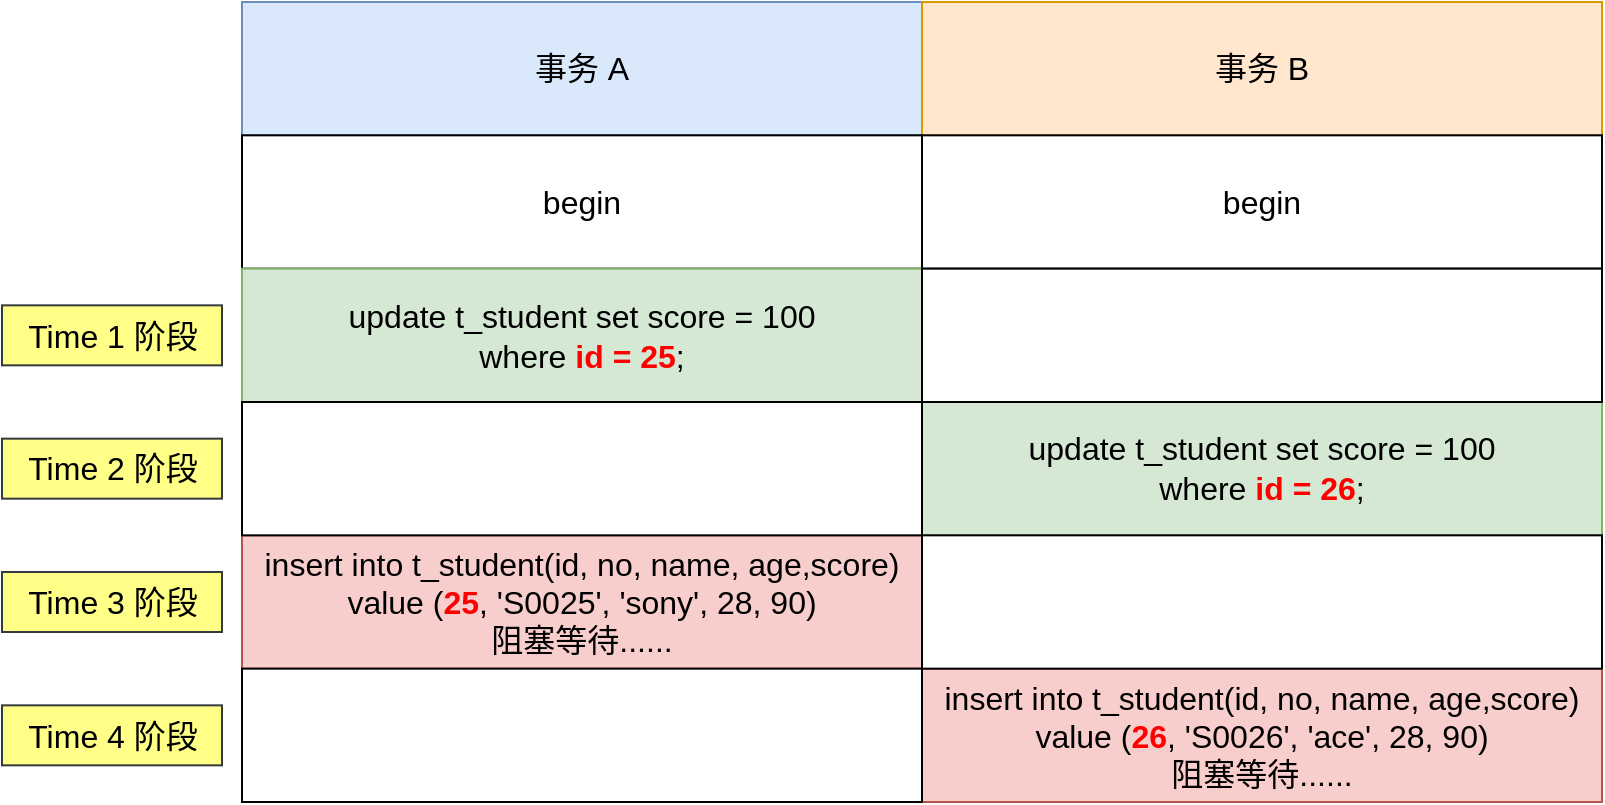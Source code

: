 <mxfile version="20.2.2" type="github">
  <diagram id="SGY6bq7V2pBCBZCL2hUW" name="第 1 页">
    <mxGraphModel dx="946" dy="801" grid="1" gridSize="10" guides="1" tooltips="1" connect="1" arrows="1" fold="1" page="1" pageScale="1" pageWidth="827" pageHeight="1169" math="0" shadow="0">
      <root>
        <mxCell id="0" />
        <mxCell id="1" parent="0" />
        <mxCell id="PPNulN5kgXm6wHp-RG3v-1" value="事务 A" style="rounded=0;whiteSpace=wrap;html=1;fontSize=16;fillColor=#dae8fc;strokeColor=#6c8ebf;" vertex="1" parent="1">
          <mxGeometry x="120" y="200" width="340" height="66.667" as="geometry" />
        </mxCell>
        <mxCell id="PPNulN5kgXm6wHp-RG3v-2" value="事务 B" style="rounded=0;whiteSpace=wrap;html=1;fontSize=16;fillColor=#ffe6cc;strokeColor=#d79b00;" vertex="1" parent="1">
          <mxGeometry x="460" y="200" width="340" height="66.667" as="geometry" />
        </mxCell>
        <mxCell id="PPNulN5kgXm6wHp-RG3v-3" value="begin" style="rounded=0;whiteSpace=wrap;html=1;fontSize=16;" vertex="1" parent="1">
          <mxGeometry x="120" y="266.667" width="340" height="66.667" as="geometry" />
        </mxCell>
        <mxCell id="PPNulN5kgXm6wHp-RG3v-4" value="begin" style="rounded=0;whiteSpace=wrap;html=1;fontSize=16;" vertex="1" parent="1">
          <mxGeometry x="460" y="266.667" width="340" height="66.667" as="geometry" />
        </mxCell>
        <mxCell id="PPNulN5kgXm6wHp-RG3v-5" value="update t_student set score = 100&lt;br&gt;where&lt;b&gt; &lt;font color=&quot;#ff0000&quot;&gt;id = 25&lt;/font&gt;&lt;/b&gt;;" style="rounded=0;whiteSpace=wrap;html=1;fontSize=16;fillColor=#d5e8d4;strokeColor=#82b366;" vertex="1" parent="1">
          <mxGeometry x="120" y="333.333" width="340" height="66.667" as="geometry" />
        </mxCell>
        <mxCell id="PPNulN5kgXm6wHp-RG3v-6" value="update t_student set score = 100&lt;br&gt;where &lt;font color=&quot;#ff0000&quot;&gt;&lt;b&gt;id = 26&lt;/b&gt;&lt;/font&gt;;" style="rounded=0;whiteSpace=wrap;html=1;fontSize=16;fillColor=#d5e8d4;strokeColor=#82b366;" vertex="1" parent="1">
          <mxGeometry x="460" y="400" width="340" height="66.667" as="geometry" />
        </mxCell>
        <mxCell id="PPNulN5kgXm6wHp-RG3v-7" value="insert into t_student(id, no, name, age,score) value (&lt;font color=&quot;#ff0000&quot;&gt;&lt;b&gt;25&lt;/b&gt;&lt;/font&gt;, &#39;S0025&#39;, &#39;sony&#39;, 28, 90)&lt;br&gt;阻塞等待......" style="rounded=0;whiteSpace=wrap;html=1;fontSize=16;fillColor=#f8cecc;strokeColor=#b85450;" vertex="1" parent="1">
          <mxGeometry x="120" y="466.667" width="340" height="66.667" as="geometry" />
        </mxCell>
        <mxCell id="PPNulN5kgXm6wHp-RG3v-8" value="insert into t_student(id, no, name, age,score) value (&lt;font color=&quot;#ff0000&quot;&gt;&lt;b&gt;26&lt;/b&gt;&lt;/font&gt;, &#39;S0026&#39;, &#39;ace&#39;, 28, 90)&lt;br&gt;阻塞等待......" style="rounded=0;whiteSpace=wrap;html=1;fontSize=16;fillColor=#f8cecc;strokeColor=#b85450;" vertex="1" parent="1">
          <mxGeometry x="460" y="533.333" width="340" height="66.667" as="geometry" />
        </mxCell>
        <mxCell id="PPNulN5kgXm6wHp-RG3v-9" value="" style="rounded=0;whiteSpace=wrap;html=1;fontSize=16;" vertex="1" parent="1">
          <mxGeometry x="460" y="333.333" width="340" height="66.667" as="geometry" />
        </mxCell>
        <mxCell id="PPNulN5kgXm6wHp-RG3v-10" value="" style="rounded=0;whiteSpace=wrap;html=1;fontSize=16;" vertex="1" parent="1">
          <mxGeometry x="460" y="466.667" width="340" height="66.667" as="geometry" />
        </mxCell>
        <mxCell id="PPNulN5kgXm6wHp-RG3v-11" value="" style="rounded=0;whiteSpace=wrap;html=1;fontSize=16;" vertex="1" parent="1">
          <mxGeometry x="120" y="400" width="340" height="66.667" as="geometry" />
        </mxCell>
        <mxCell id="PPNulN5kgXm6wHp-RG3v-12" value="" style="rounded=0;whiteSpace=wrap;html=1;fontSize=16;" vertex="1" parent="1">
          <mxGeometry x="120" y="533.333" width="340" height="66.667" as="geometry" />
        </mxCell>
        <mxCell id="PPNulN5kgXm6wHp-RG3v-14" value="Time 1 阶段" style="text;html=1;align=center;verticalAlign=middle;resizable=0;points=[];autosize=1;strokeColor=#36393d;fillColor=#ffff88;fontSize=16;" vertex="1" parent="1">
          <mxGeometry y="351.67" width="110" height="30" as="geometry" />
        </mxCell>
        <mxCell id="PPNulN5kgXm6wHp-RG3v-15" value="Time 2 阶段" style="text;html=1;align=center;verticalAlign=middle;resizable=0;points=[];autosize=1;strokeColor=#36393d;fillColor=#ffff88;fontSize=16;" vertex="1" parent="1">
          <mxGeometry y="418.33" width="110" height="30" as="geometry" />
        </mxCell>
        <mxCell id="PPNulN5kgXm6wHp-RG3v-16" value="Time 3 阶段" style="text;html=1;align=center;verticalAlign=middle;resizable=0;points=[];autosize=1;strokeColor=#36393d;fillColor=#ffff88;fontSize=16;" vertex="1" parent="1">
          <mxGeometry y="485.0" width="110" height="30" as="geometry" />
        </mxCell>
        <mxCell id="PPNulN5kgXm6wHp-RG3v-17" value="Time 4 阶段" style="text;html=1;align=center;verticalAlign=middle;resizable=0;points=[];autosize=1;strokeColor=#36393d;fillColor=#ffff88;fontSize=16;" vertex="1" parent="1">
          <mxGeometry y="551.67" width="110" height="30" as="geometry" />
        </mxCell>
      </root>
    </mxGraphModel>
  </diagram>
</mxfile>
